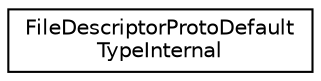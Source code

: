 digraph "类继承关系图"
{
 // LATEX_PDF_SIZE
  edge [fontname="Helvetica",fontsize="10",labelfontname="Helvetica",labelfontsize="10"];
  node [fontname="Helvetica",fontsize="10",shape=record];
  rankdir="LR";
  Node0 [label="FileDescriptorProtoDefault\lTypeInternal",height=0.2,width=0.4,color="black", fillcolor="white", style="filled",URL="$structFileDescriptorProtoDefaultTypeInternal.html",tooltip=" "];
}

